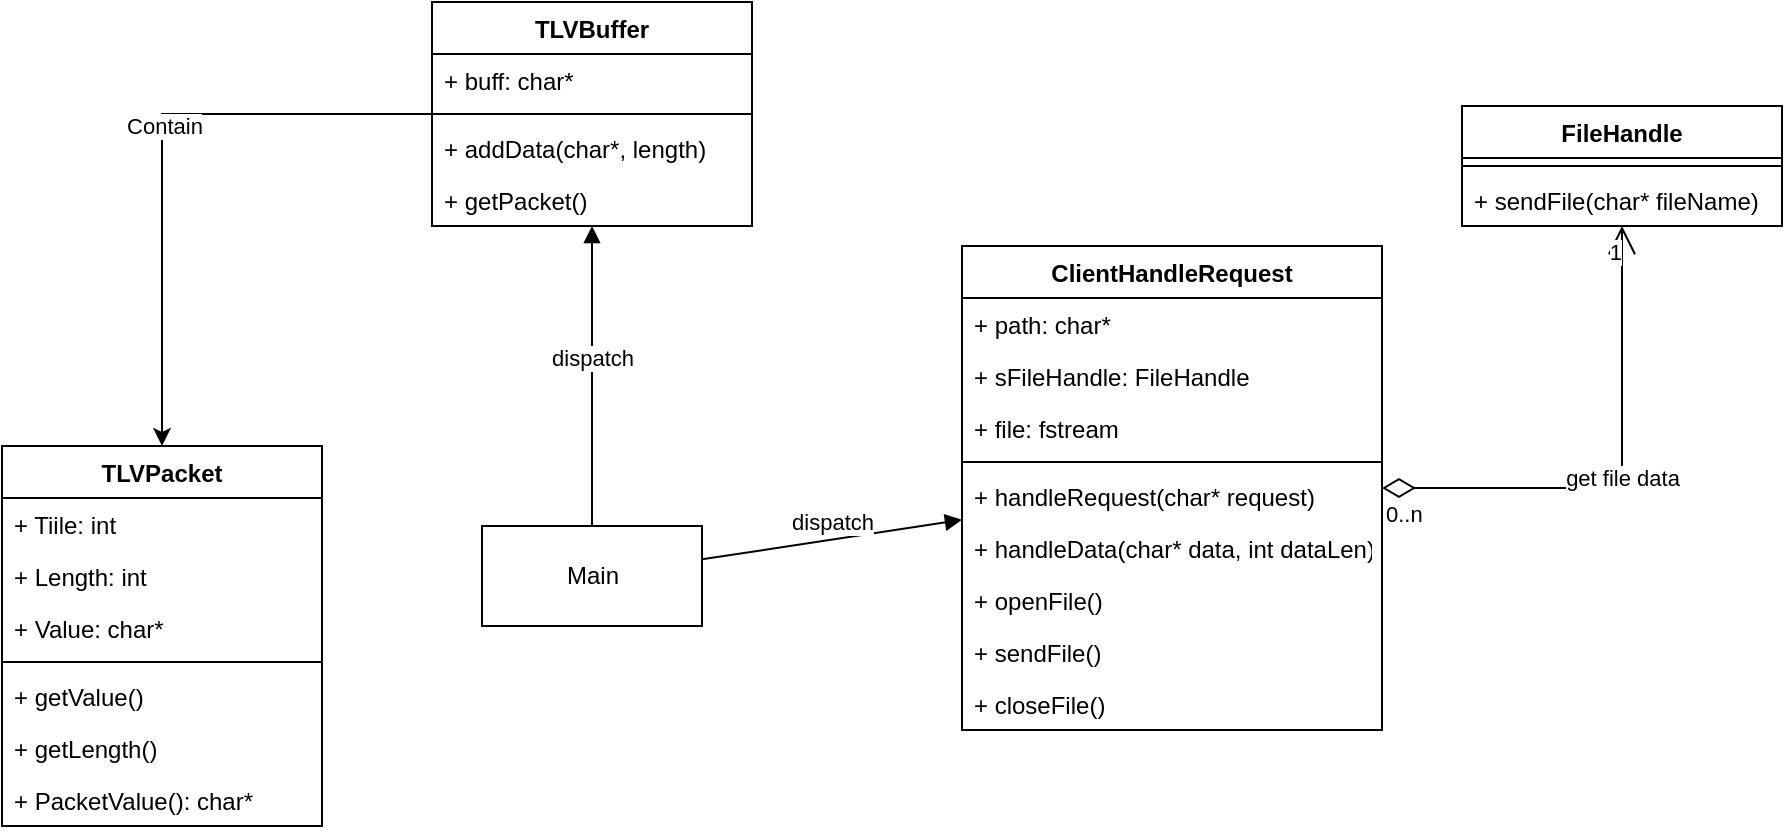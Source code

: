 <mxfile version="15.0.3" type="device"><diagram id="C5RBs43oDa-KdzZeNtuy" name="Page-1"><mxGraphModel dx="1234" dy="572" grid="1" gridSize="10" guides="1" tooltips="1" connect="1" arrows="1" fold="1" page="1" pageScale="1" pageWidth="827" pageHeight="1169" math="0" shadow="0"><root><mxCell id="WIyWlLk6GJQsqaUBKTNV-0"/><mxCell id="WIyWlLk6GJQsqaUBKTNV-1" parent="WIyWlLk6GJQsqaUBKTNV-0"/><mxCell id="dESJmN6_DSzdplCWh6-B-64" style="edgeStyle=orthogonalEdgeStyle;rounded=0;orthogonalLoop=1;jettySize=auto;html=1;entryX=0.5;entryY=0;entryDx=0;entryDy=0;" edge="1" parent="WIyWlLk6GJQsqaUBKTNV-1" source="dESJmN6_DSzdplCWh6-B-25" target="dESJmN6_DSzdplCWh6-B-17"><mxGeometry relative="1" as="geometry"/></mxCell><mxCell id="dESJmN6_DSzdplCWh6-B-67" value="Contain" style="edgeLabel;html=1;align=center;verticalAlign=middle;resizable=0;points=[];" vertex="1" connectable="0" parent="dESJmN6_DSzdplCWh6-B-64"><mxGeometry x="-0.063" y="1" relative="1" as="geometry"><mxPoint as="offset"/></mxGeometry></mxCell><mxCell id="dESJmN6_DSzdplCWh6-B-17" value="TLVPacket" style="swimlane;fontStyle=1;align=center;verticalAlign=top;childLayout=stackLayout;horizontal=1;startSize=26;horizontalStack=0;resizeParent=1;resizeParentMax=0;resizeLast=0;collapsible=1;marginBottom=0;" vertex="1" parent="WIyWlLk6GJQsqaUBKTNV-1"><mxGeometry x="130" y="340" width="160" height="190" as="geometry"/></mxCell><mxCell id="dESJmN6_DSzdplCWh6-B-18" value="+ Tiile: int" style="text;strokeColor=none;fillColor=none;align=left;verticalAlign=top;spacingLeft=4;spacingRight=4;overflow=hidden;rotatable=0;points=[[0,0.5],[1,0.5]];portConstraint=eastwest;" vertex="1" parent="dESJmN6_DSzdplCWh6-B-17"><mxGeometry y="26" width="160" height="26" as="geometry"/></mxCell><mxCell id="dESJmN6_DSzdplCWh6-B-19" value="+ Length: int" style="text;strokeColor=none;fillColor=none;align=left;verticalAlign=top;spacingLeft=4;spacingRight=4;overflow=hidden;rotatable=0;points=[[0,0.5],[1,0.5]];portConstraint=eastwest;" vertex="1" parent="dESJmN6_DSzdplCWh6-B-17"><mxGeometry y="52" width="160" height="26" as="geometry"/></mxCell><mxCell id="dESJmN6_DSzdplCWh6-B-20" value="+ Value: char*" style="text;strokeColor=none;fillColor=none;align=left;verticalAlign=top;spacingLeft=4;spacingRight=4;overflow=hidden;rotatable=0;points=[[0,0.5],[1,0.5]];portConstraint=eastwest;" vertex="1" parent="dESJmN6_DSzdplCWh6-B-17"><mxGeometry y="78" width="160" height="26" as="geometry"/></mxCell><mxCell id="dESJmN6_DSzdplCWh6-B-21" value="" style="line;strokeWidth=1;fillColor=none;align=left;verticalAlign=middle;spacingTop=-1;spacingLeft=3;spacingRight=3;rotatable=0;labelPosition=right;points=[];portConstraint=eastwest;" vertex="1" parent="dESJmN6_DSzdplCWh6-B-17"><mxGeometry y="104" width="160" height="8" as="geometry"/></mxCell><mxCell id="dESJmN6_DSzdplCWh6-B-22" value="+ getValue()" style="text;strokeColor=none;fillColor=none;align=left;verticalAlign=top;spacingLeft=4;spacingRight=4;overflow=hidden;rotatable=0;points=[[0,0.5],[1,0.5]];portConstraint=eastwest;" vertex="1" parent="dESJmN6_DSzdplCWh6-B-17"><mxGeometry y="112" width="160" height="26" as="geometry"/></mxCell><mxCell id="dESJmN6_DSzdplCWh6-B-23" value="+ getLength()" style="text;strokeColor=none;fillColor=none;align=left;verticalAlign=top;spacingLeft=4;spacingRight=4;overflow=hidden;rotatable=0;points=[[0,0.5],[1,0.5]];portConstraint=eastwest;" vertex="1" parent="dESJmN6_DSzdplCWh6-B-17"><mxGeometry y="138" width="160" height="26" as="geometry"/></mxCell><mxCell id="dESJmN6_DSzdplCWh6-B-24" value="+ PacketValue(): char*" style="text;strokeColor=none;fillColor=none;align=left;verticalAlign=top;spacingLeft=4;spacingRight=4;overflow=hidden;rotatable=0;points=[[0,0.5],[1,0.5]];portConstraint=eastwest;" vertex="1" parent="dESJmN6_DSzdplCWh6-B-17"><mxGeometry y="164" width="160" height="26" as="geometry"/></mxCell><mxCell id="dESJmN6_DSzdplCWh6-B-25" value="TLVBuffer" style="swimlane;fontStyle=1;align=center;verticalAlign=top;childLayout=stackLayout;horizontal=1;startSize=26;horizontalStack=0;resizeParent=1;resizeParentMax=0;resizeLast=0;collapsible=1;marginBottom=0;" vertex="1" parent="WIyWlLk6GJQsqaUBKTNV-1"><mxGeometry x="345" y="118" width="160" height="112" as="geometry"/></mxCell><mxCell id="dESJmN6_DSzdplCWh6-B-26" value="+ buff: char*" style="text;strokeColor=none;fillColor=none;align=left;verticalAlign=top;spacingLeft=4;spacingRight=4;overflow=hidden;rotatable=0;points=[[0,0.5],[1,0.5]];portConstraint=eastwest;" vertex="1" parent="dESJmN6_DSzdplCWh6-B-25"><mxGeometry y="26" width="160" height="26" as="geometry"/></mxCell><mxCell id="dESJmN6_DSzdplCWh6-B-27" value="" style="line;strokeWidth=1;fillColor=none;align=left;verticalAlign=middle;spacingTop=-1;spacingLeft=3;spacingRight=3;rotatable=0;labelPosition=right;points=[];portConstraint=eastwest;" vertex="1" parent="dESJmN6_DSzdplCWh6-B-25"><mxGeometry y="52" width="160" height="8" as="geometry"/></mxCell><mxCell id="dESJmN6_DSzdplCWh6-B-28" value="+ addData(char*, length)" style="text;strokeColor=none;fillColor=none;align=left;verticalAlign=top;spacingLeft=4;spacingRight=4;overflow=hidden;rotatable=0;points=[[0,0.5],[1,0.5]];portConstraint=eastwest;" vertex="1" parent="dESJmN6_DSzdplCWh6-B-25"><mxGeometry y="60" width="160" height="26" as="geometry"/></mxCell><mxCell id="dESJmN6_DSzdplCWh6-B-29" value="+ getPacket()" style="text;strokeColor=none;fillColor=none;align=left;verticalAlign=top;spacingLeft=4;spacingRight=4;overflow=hidden;rotatable=0;points=[[0,0.5],[1,0.5]];portConstraint=eastwest;" vertex="1" parent="dESJmN6_DSzdplCWh6-B-25"><mxGeometry y="86" width="160" height="26" as="geometry"/></mxCell><mxCell id="dESJmN6_DSzdplCWh6-B-30" value="ClientHandleRequest" style="swimlane;fontStyle=1;align=center;verticalAlign=top;childLayout=stackLayout;horizontal=1;startSize=26;horizontalStack=0;resizeParent=1;resizeParentMax=0;resizeLast=0;collapsible=1;marginBottom=0;" vertex="1" parent="WIyWlLk6GJQsqaUBKTNV-1"><mxGeometry x="610" y="240" width="210" height="242" as="geometry"/></mxCell><mxCell id="dESJmN6_DSzdplCWh6-B-31" value="+ path: char* " style="text;strokeColor=none;fillColor=none;align=left;verticalAlign=top;spacingLeft=4;spacingRight=4;overflow=hidden;rotatable=0;points=[[0,0.5],[1,0.5]];portConstraint=eastwest;" vertex="1" parent="dESJmN6_DSzdplCWh6-B-30"><mxGeometry y="26" width="210" height="26" as="geometry"/></mxCell><mxCell id="dESJmN6_DSzdplCWh6-B-32" value="+ sFileHandle: FileHandle" style="text;strokeColor=none;fillColor=none;align=left;verticalAlign=top;spacingLeft=4;spacingRight=4;overflow=hidden;rotatable=0;points=[[0,0.5],[1,0.5]];portConstraint=eastwest;" vertex="1" parent="dESJmN6_DSzdplCWh6-B-30"><mxGeometry y="52" width="210" height="26" as="geometry"/></mxCell><mxCell id="dESJmN6_DSzdplCWh6-B-33" value="+ file: fstream" style="text;strokeColor=none;fillColor=none;align=left;verticalAlign=top;spacingLeft=4;spacingRight=4;overflow=hidden;rotatable=0;points=[[0,0.5],[1,0.5]];portConstraint=eastwest;" vertex="1" parent="dESJmN6_DSzdplCWh6-B-30"><mxGeometry y="78" width="210" height="26" as="geometry"/></mxCell><mxCell id="dESJmN6_DSzdplCWh6-B-34" value="" style="line;strokeWidth=1;fillColor=none;align=left;verticalAlign=middle;spacingTop=-1;spacingLeft=3;spacingRight=3;rotatable=0;labelPosition=right;points=[];portConstraint=eastwest;" vertex="1" parent="dESJmN6_DSzdplCWh6-B-30"><mxGeometry y="104" width="210" height="8" as="geometry"/></mxCell><mxCell id="dESJmN6_DSzdplCWh6-B-35" value="+ handleRequest(char* request)" style="text;strokeColor=none;fillColor=none;align=left;verticalAlign=top;spacingLeft=4;spacingRight=4;overflow=hidden;rotatable=0;points=[[0,0.5],[1,0.5]];portConstraint=eastwest;" vertex="1" parent="dESJmN6_DSzdplCWh6-B-30"><mxGeometry y="112" width="210" height="26" as="geometry"/></mxCell><mxCell id="dESJmN6_DSzdplCWh6-B-36" value="+ handleData(char* data, int dataLen)" style="text;strokeColor=none;fillColor=none;align=left;verticalAlign=top;spacingLeft=4;spacingRight=4;overflow=hidden;rotatable=0;points=[[0,0.5],[1,0.5]];portConstraint=eastwest;" vertex="1" parent="dESJmN6_DSzdplCWh6-B-30"><mxGeometry y="138" width="210" height="26" as="geometry"/></mxCell><mxCell id="dESJmN6_DSzdplCWh6-B-39" value="+ openFile()" style="text;strokeColor=none;fillColor=none;align=left;verticalAlign=top;spacingLeft=4;spacingRight=4;overflow=hidden;rotatable=0;points=[[0,0.5],[1,0.5]];portConstraint=eastwest;" vertex="1" parent="dESJmN6_DSzdplCWh6-B-30"><mxGeometry y="164" width="210" height="26" as="geometry"/></mxCell><mxCell id="dESJmN6_DSzdplCWh6-B-40" value="+ sendFile()" style="text;strokeColor=none;fillColor=none;align=left;verticalAlign=top;spacingLeft=4;spacingRight=4;overflow=hidden;rotatable=0;points=[[0,0.5],[1,0.5]];portConstraint=eastwest;" vertex="1" parent="dESJmN6_DSzdplCWh6-B-30"><mxGeometry y="190" width="210" height="26" as="geometry"/></mxCell><mxCell id="dESJmN6_DSzdplCWh6-B-41" value="+ closeFile()" style="text;strokeColor=none;fillColor=none;align=left;verticalAlign=top;spacingLeft=4;spacingRight=4;overflow=hidden;rotatable=0;points=[[0,0.5],[1,0.5]];portConstraint=eastwest;" vertex="1" parent="dESJmN6_DSzdplCWh6-B-30"><mxGeometry y="216" width="210" height="26" as="geometry"/></mxCell><mxCell id="dESJmN6_DSzdplCWh6-B-50" value="FileHandle" style="swimlane;fontStyle=1;align=center;verticalAlign=top;childLayout=stackLayout;horizontal=1;startSize=26;horizontalStack=0;resizeParent=1;resizeParentMax=0;resizeLast=0;collapsible=1;marginBottom=0;" vertex="1" parent="WIyWlLk6GJQsqaUBKTNV-1"><mxGeometry x="860" y="170" width="160" height="60" as="geometry"/></mxCell><mxCell id="dESJmN6_DSzdplCWh6-B-51" value="" style="line;strokeWidth=1;fillColor=none;align=left;verticalAlign=middle;spacingTop=-1;spacingLeft=3;spacingRight=3;rotatable=0;labelPosition=right;points=[];portConstraint=eastwest;" vertex="1" parent="dESJmN6_DSzdplCWh6-B-50"><mxGeometry y="26" width="160" height="8" as="geometry"/></mxCell><mxCell id="dESJmN6_DSzdplCWh6-B-52" value="+ sendFile(char* fileName)" style="text;strokeColor=none;fillColor=none;align=left;verticalAlign=top;spacingLeft=4;spacingRight=4;overflow=hidden;rotatable=0;points=[[0,0.5],[1,0.5]];portConstraint=eastwest;" vertex="1" parent="dESJmN6_DSzdplCWh6-B-50"><mxGeometry y="34" width="160" height="26" as="geometry"/></mxCell><mxCell id="dESJmN6_DSzdplCWh6-B-57" value="get file data" style="endArrow=open;html=1;endSize=12;startArrow=diamondThin;startSize=14;startFill=0;edgeStyle=orthogonalEdgeStyle;" edge="1" parent="WIyWlLk6GJQsqaUBKTNV-1" source="dESJmN6_DSzdplCWh6-B-30" target="dESJmN6_DSzdplCWh6-B-50"><mxGeometry relative="1" as="geometry"><mxPoint x="390" y="420" as="sourcePoint"/><mxPoint x="550" y="420" as="targetPoint"/></mxGeometry></mxCell><mxCell id="dESJmN6_DSzdplCWh6-B-58" value="0..n" style="edgeLabel;resizable=0;html=1;align=left;verticalAlign=top;" connectable="0" vertex="1" parent="dESJmN6_DSzdplCWh6-B-57"><mxGeometry x="-1" relative="1" as="geometry"/></mxCell><mxCell id="dESJmN6_DSzdplCWh6-B-59" value="1" style="edgeLabel;resizable=0;html=1;align=right;verticalAlign=top;" connectable="0" vertex="1" parent="dESJmN6_DSzdplCWh6-B-57"><mxGeometry x="1" relative="1" as="geometry"/></mxCell><mxCell id="dESJmN6_DSzdplCWh6-B-60" value="Main" style="html=1;" vertex="1" parent="WIyWlLk6GJQsqaUBKTNV-1"><mxGeometry x="370" y="380" width="110" height="50" as="geometry"/></mxCell><mxCell id="dESJmN6_DSzdplCWh6-B-61" value="dispatch" style="html=1;verticalAlign=bottom;endArrow=block;" edge="1" parent="WIyWlLk6GJQsqaUBKTNV-1" source="dESJmN6_DSzdplCWh6-B-60" target="dESJmN6_DSzdplCWh6-B-25"><mxGeometry width="80" relative="1" as="geometry"><mxPoint x="430" y="420" as="sourcePoint"/><mxPoint x="510" y="420" as="targetPoint"/></mxGeometry></mxCell><mxCell id="dESJmN6_DSzdplCWh6-B-62" value="dispatch" style="html=1;verticalAlign=bottom;endArrow=block;" edge="1" parent="WIyWlLk6GJQsqaUBKTNV-1" source="dESJmN6_DSzdplCWh6-B-60" target="dESJmN6_DSzdplCWh6-B-30"><mxGeometry width="80" relative="1" as="geometry"><mxPoint x="430" y="420" as="sourcePoint"/><mxPoint x="640" y="390" as="targetPoint"/></mxGeometry></mxCell></root></mxGraphModel></diagram></mxfile>